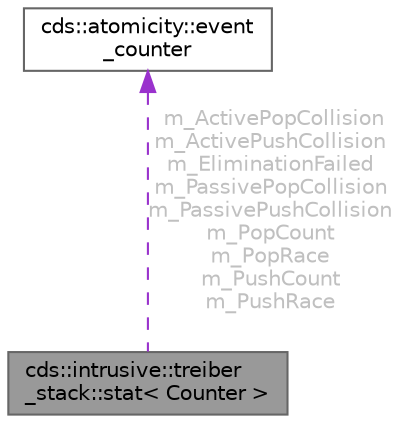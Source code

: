 digraph "cds::intrusive::treiber_stack::stat&lt; Counter &gt;"
{
 // LATEX_PDF_SIZE
  bgcolor="transparent";
  edge [fontname=Helvetica,fontsize=10,labelfontname=Helvetica,labelfontsize=10];
  node [fontname=Helvetica,fontsize=10,shape=box,height=0.2,width=0.4];
  Node1 [id="Node000001",label="cds::intrusive::treiber\l_stack::stat\< Counter \>",height=0.2,width=0.4,color="gray40", fillcolor="grey60", style="filled", fontcolor="black",tooltip="Stack internal statistics. May be useful for debugging or profiling"];
  Node2 -> Node1 [id="edge1_Node000001_Node000002",dir="back",color="darkorchid3",style="dashed",tooltip=" ",label=" m_ActivePopCollision\nm_ActivePushCollision\nm_EliminationFailed\nm_PassivePopCollision\nm_PassivePushCollision\nm_PopCount\nm_PopRace\nm_PushCount\nm_PushRace",fontcolor="grey" ];
  Node2 [id="Node000002",label="cds::atomicity::event\l_counter",height=0.2,width=0.4,color="gray40", fillcolor="white", style="filled",URL="$classcds_1_1atomicity_1_1event__counter.html",tooltip="Atomic event counter."];
}
